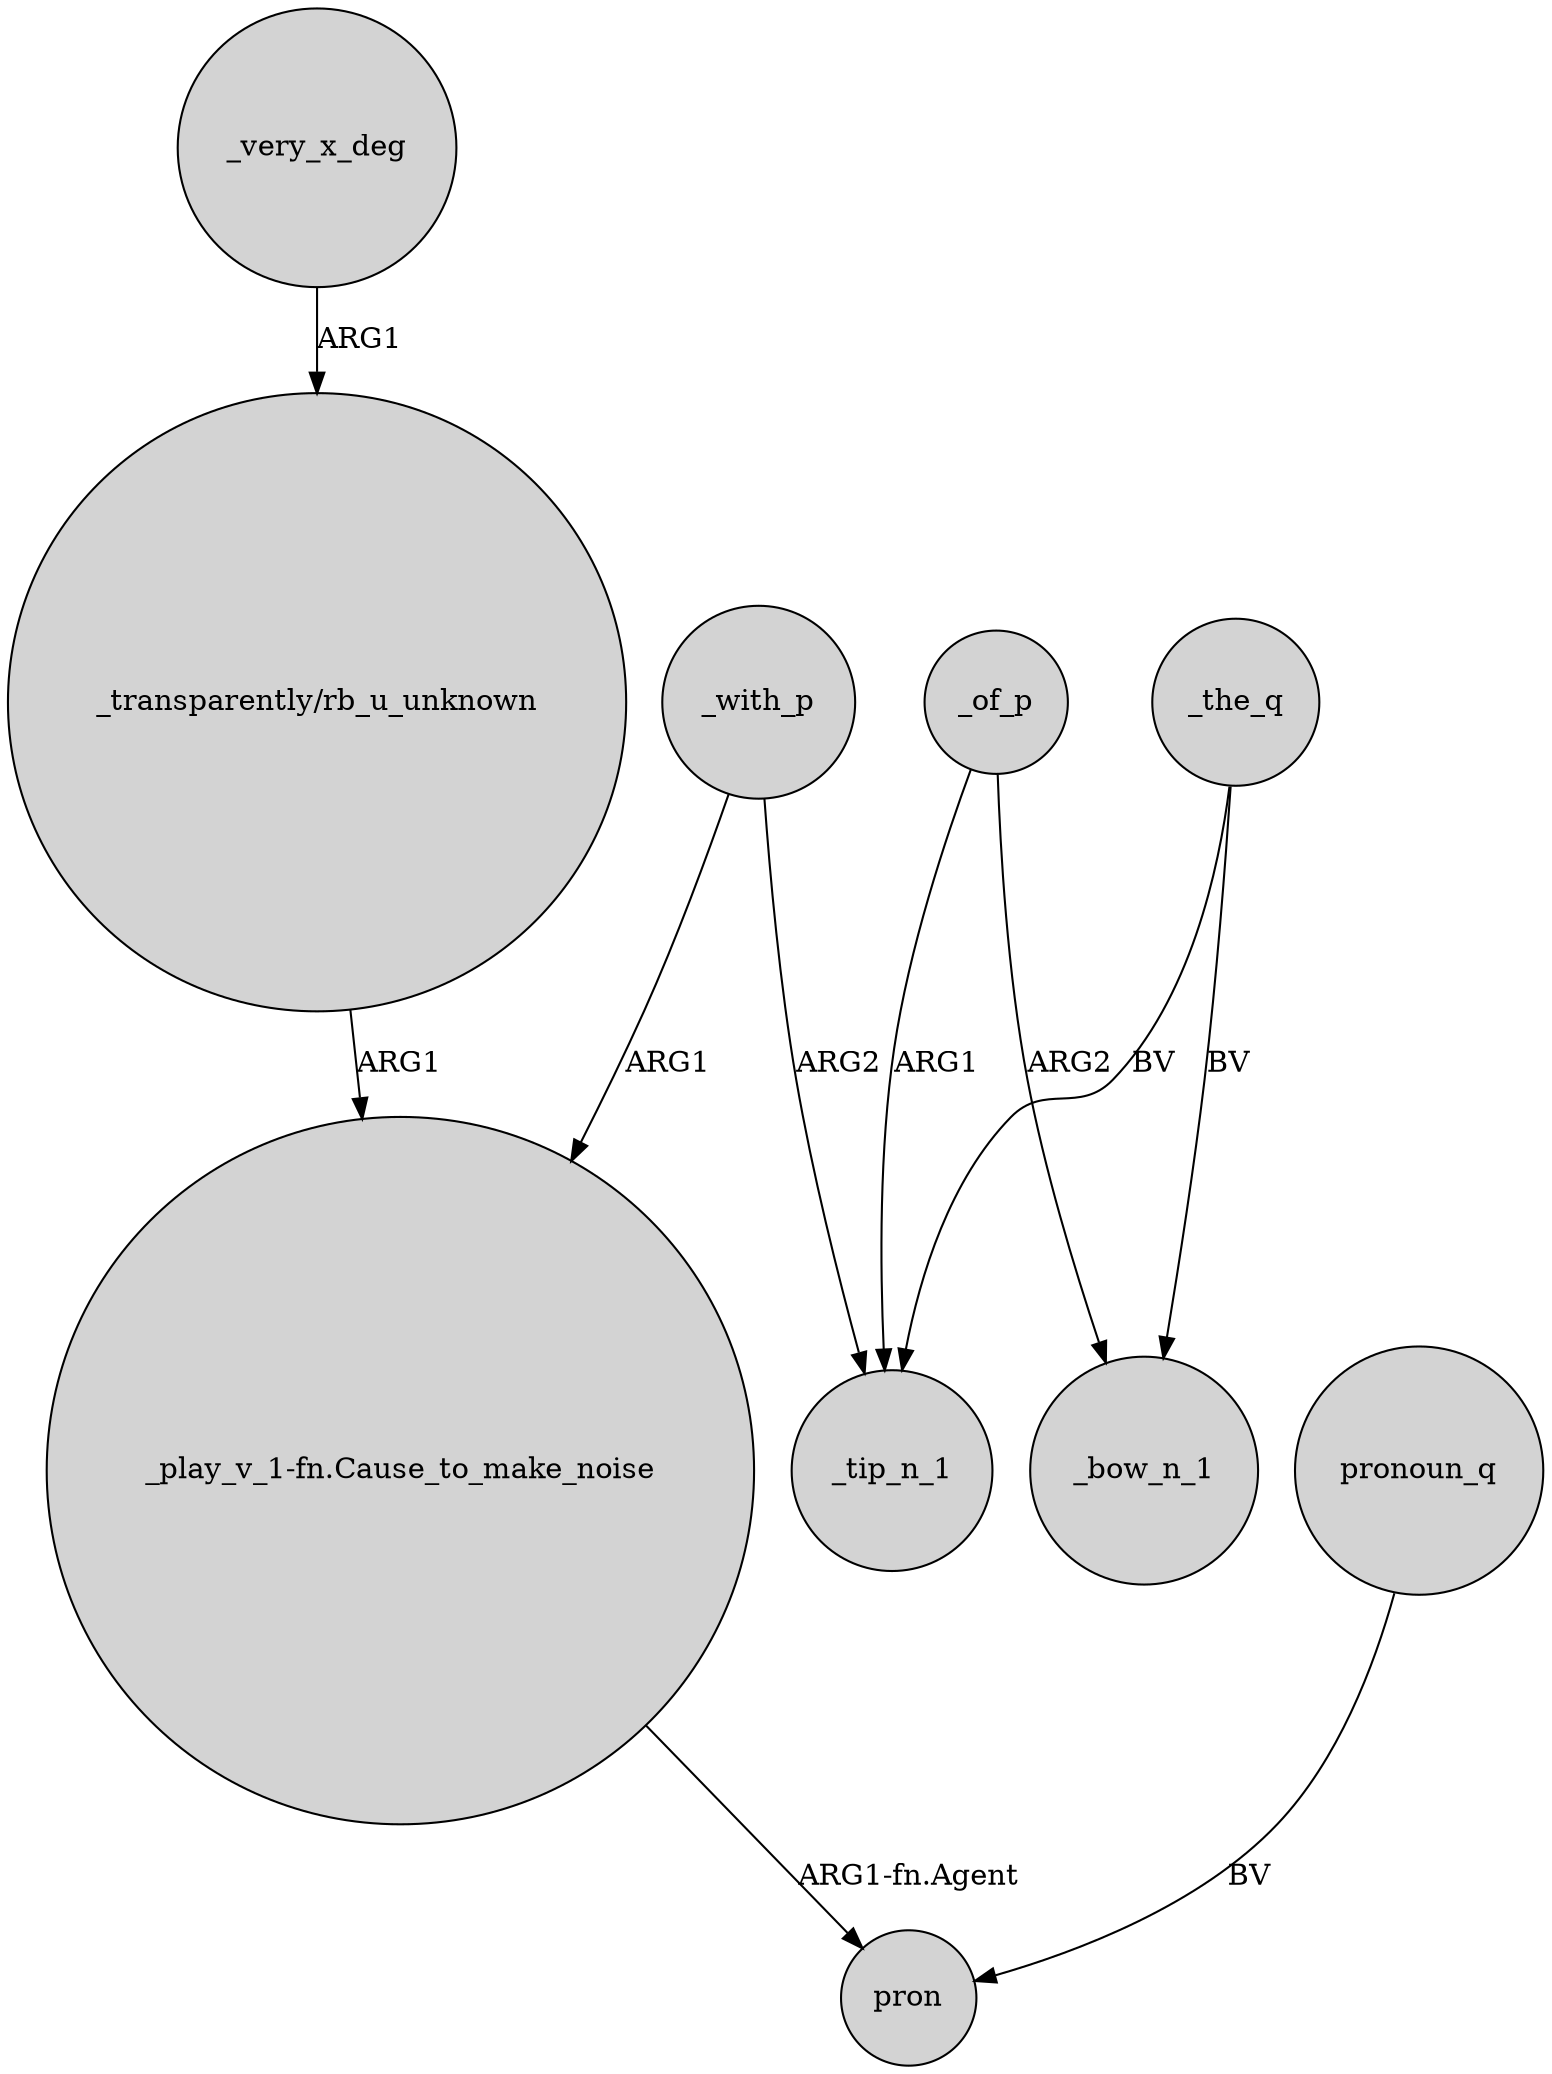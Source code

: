 digraph {
	node [shape=circle style=filled]
	_with_p -> _tip_n_1 [label=ARG2]
	_the_q -> _bow_n_1 [label=BV]
	"_play_v_1-fn.Cause_to_make_noise" -> pron [label="ARG1-fn.Agent"]
	_very_x_deg -> "_transparently/rb_u_unknown" [label=ARG1]
	"_transparently/rb_u_unknown" -> "_play_v_1-fn.Cause_to_make_noise" [label=ARG1]
	_with_p -> "_play_v_1-fn.Cause_to_make_noise" [label=ARG1]
	_of_p -> _tip_n_1 [label=ARG1]
	_of_p -> _bow_n_1 [label=ARG2]
	_the_q -> _tip_n_1 [label=BV]
	pronoun_q -> pron [label=BV]
}
